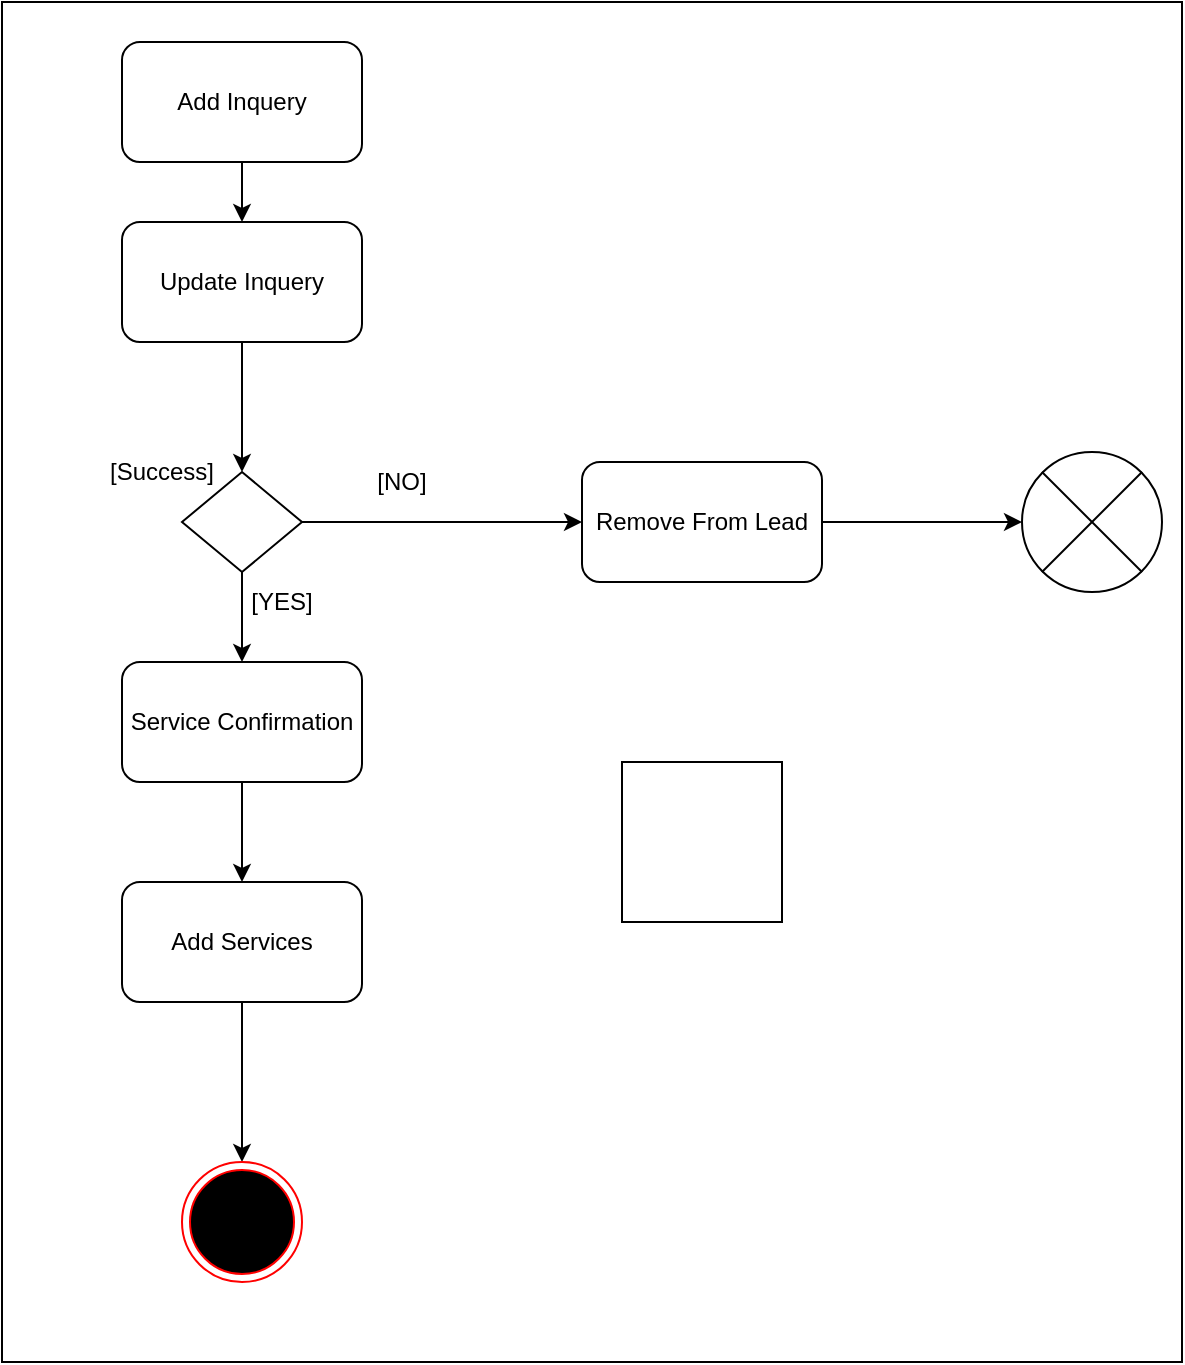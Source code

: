 <mxfile version="13.10.4" type="github" pages="3">
  <diagram id="M5IiM0TFyugZY1LBjts4" name="lead">
    <mxGraphModel dx="1736" dy="920" grid="1" gridSize="10" guides="1" tooltips="1" connect="1" arrows="1" fold="1" page="1" pageScale="1" pageWidth="850" pageHeight="1100" math="0" shadow="0">
      <root>
        <mxCell id="0" />
        <mxCell id="1" parent="0" />
        <mxCell id="abg9sjxfRLpBxqehRAzA-4" style="edgeStyle=orthogonalEdgeStyle;rounded=0;orthogonalLoop=1;jettySize=auto;html=1;exitX=0.5;exitY=1;exitDx=0;exitDy=0;entryX=0.5;entryY=0;entryDx=0;entryDy=0;" parent="1" source="abg9sjxfRLpBxqehRAzA-1" target="abg9sjxfRLpBxqehRAzA-2" edge="1">
          <mxGeometry relative="1" as="geometry" />
        </mxCell>
        <mxCell id="abg9sjxfRLpBxqehRAzA-1" value="Add Inquery" style="rounded=1;whiteSpace=wrap;html=1;" parent="1" vertex="1">
          <mxGeometry x="190" y="70" width="120" height="60" as="geometry" />
        </mxCell>
        <mxCell id="abg9sjxfRLpBxqehRAzA-6" style="edgeStyle=orthogonalEdgeStyle;rounded=0;orthogonalLoop=1;jettySize=auto;html=1;exitX=0.5;exitY=1;exitDx=0;exitDy=0;entryX=0.5;entryY=0;entryDx=0;entryDy=0;" parent="1" source="abg9sjxfRLpBxqehRAzA-2" target="abg9sjxfRLpBxqehRAzA-5" edge="1">
          <mxGeometry relative="1" as="geometry" />
        </mxCell>
        <mxCell id="abg9sjxfRLpBxqehRAzA-2" value="Update Inquery" style="rounded=1;whiteSpace=wrap;html=1;" parent="1" vertex="1">
          <mxGeometry x="190" y="160" width="120" height="60" as="geometry" />
        </mxCell>
        <mxCell id="abg9sjxfRLpBxqehRAzA-12" style="edgeStyle=orthogonalEdgeStyle;rounded=0;orthogonalLoop=1;jettySize=auto;html=1;exitX=1;exitY=0.5;exitDx=0;exitDy=0;" parent="1" source="abg9sjxfRLpBxqehRAzA-5" target="abg9sjxfRLpBxqehRAzA-11" edge="1">
          <mxGeometry relative="1" as="geometry" />
        </mxCell>
        <mxCell id="abg9sjxfRLpBxqehRAzA-16" style="edgeStyle=orthogonalEdgeStyle;rounded=0;orthogonalLoop=1;jettySize=auto;html=1;exitX=0.5;exitY=1;exitDx=0;exitDy=0;" parent="1" source="abg9sjxfRLpBxqehRAzA-5" target="abg9sjxfRLpBxqehRAzA-15" edge="1">
          <mxGeometry relative="1" as="geometry" />
        </mxCell>
        <mxCell id="abg9sjxfRLpBxqehRAzA-5" value="" style="rhombus;whiteSpace=wrap;html=1;" parent="1" vertex="1">
          <mxGeometry x="220" y="285" width="60" height="50" as="geometry" />
        </mxCell>
        <mxCell id="abg9sjxfRLpBxqehRAzA-7" value="[Success]" style="text;html=1;strokeColor=none;fillColor=none;align=center;verticalAlign=middle;whiteSpace=wrap;rounded=0;" parent="1" vertex="1">
          <mxGeometry x="190" y="275" width="40" height="20" as="geometry" />
        </mxCell>
        <mxCell id="abg9sjxfRLpBxqehRAzA-14" style="edgeStyle=orthogonalEdgeStyle;rounded=0;orthogonalLoop=1;jettySize=auto;html=1;" parent="1" source="abg9sjxfRLpBxqehRAzA-11" target="abg9sjxfRLpBxqehRAzA-13" edge="1">
          <mxGeometry relative="1" as="geometry" />
        </mxCell>
        <mxCell id="abg9sjxfRLpBxqehRAzA-11" value="Remove From Lead" style="rounded=1;whiteSpace=wrap;html=1;" parent="1" vertex="1">
          <mxGeometry x="420" y="280" width="120" height="60" as="geometry" />
        </mxCell>
        <mxCell id="abg9sjxfRLpBxqehRAzA-13" value="" style="verticalLabelPosition=bottom;verticalAlign=top;html=1;shape=mxgraph.flowchart.or;" parent="1" vertex="1">
          <mxGeometry x="640" y="275" width="70" height="70" as="geometry" />
        </mxCell>
        <mxCell id="abg9sjxfRLpBxqehRAzA-18" style="edgeStyle=orthogonalEdgeStyle;rounded=0;orthogonalLoop=1;jettySize=auto;html=1;exitX=0.5;exitY=1;exitDx=0;exitDy=0;entryX=0.5;entryY=0;entryDx=0;entryDy=0;" parent="1" source="abg9sjxfRLpBxqehRAzA-15" target="abg9sjxfRLpBxqehRAzA-17" edge="1">
          <mxGeometry relative="1" as="geometry" />
        </mxCell>
        <mxCell id="abg9sjxfRLpBxqehRAzA-15" value="Service Confirmation" style="rounded=1;whiteSpace=wrap;html=1;" parent="1" vertex="1">
          <mxGeometry x="190" y="380" width="120" height="60" as="geometry" />
        </mxCell>
        <mxCell id="abg9sjxfRLpBxqehRAzA-23" style="edgeStyle=orthogonalEdgeStyle;rounded=0;orthogonalLoop=1;jettySize=auto;html=1;exitX=0.5;exitY=1;exitDx=0;exitDy=0;entryX=0.5;entryY=0;entryDx=0;entryDy=0;" parent="1" source="abg9sjxfRLpBxqehRAzA-17" target="abg9sjxfRLpBxqehRAzA-22" edge="1">
          <mxGeometry relative="1" as="geometry" />
        </mxCell>
        <mxCell id="abg9sjxfRLpBxqehRAzA-17" value="Add Services" style="rounded=1;whiteSpace=wrap;html=1;" parent="1" vertex="1">
          <mxGeometry x="190" y="490" width="120" height="60" as="geometry" />
        </mxCell>
        <mxCell id="abg9sjxfRLpBxqehRAzA-19" value="[NO]" style="text;html=1;strokeColor=none;fillColor=none;align=center;verticalAlign=middle;whiteSpace=wrap;rounded=0;" parent="1" vertex="1">
          <mxGeometry x="310" y="280" width="40" height="20" as="geometry" />
        </mxCell>
        <mxCell id="abg9sjxfRLpBxqehRAzA-20" value="[YES]" style="text;html=1;strokeColor=none;fillColor=none;align=center;verticalAlign=middle;whiteSpace=wrap;rounded=0;" parent="1" vertex="1">
          <mxGeometry x="250" y="340" width="40" height="20" as="geometry" />
        </mxCell>
        <mxCell id="abg9sjxfRLpBxqehRAzA-22" value="" style="ellipse;html=1;shape=endState;fillColor=#000000;strokeColor=#ff0000;" parent="1" vertex="1">
          <mxGeometry x="220" y="630" width="60" height="60" as="geometry" />
        </mxCell>
        <mxCell id="c9VcKfuTwW-b5JZ9-j8U-1" value="" style="whiteSpace=wrap;html=1;aspect=fixed;" vertex="1" parent="1">
          <mxGeometry x="440" y="430" width="80" height="80" as="geometry" />
        </mxCell>
        <mxCell id="c9VcKfuTwW-b5JZ9-j8U-2" value="" style="whiteSpace=wrap;html=1;aspect=fixed;" vertex="1" parent="1">
          <mxGeometry x="440" y="430" width="80" height="80" as="geometry" />
        </mxCell>
        <mxCell id="c9VcKfuTwW-b5JZ9-j8U-3" value="" style="whiteSpace=wrap;html=1;aspect=fixed;" vertex="1" parent="1">
          <mxGeometry x="440" y="430" width="80" height="80" as="geometry" />
        </mxCell>
        <mxCell id="c9VcKfuTwW-b5JZ9-j8U-4" value="" style="whiteSpace=wrap;html=1;fillColor=none;" vertex="1" parent="1">
          <mxGeometry x="130" y="50" width="590" height="680" as="geometry" />
        </mxCell>
      </root>
    </mxGraphModel>
  </diagram>
  <diagram id="U2mFLrZIGbtnBsrsHWaW" name="task">
    <mxGraphModel dx="2170" dy="1150" grid="1" gridSize="10" guides="1" tooltips="1" connect="1" arrows="1" fold="1" page="1" pageScale="1" pageWidth="850" pageHeight="1100" math="0" shadow="0">
      <root>
        <mxCell id="WCFBGh3r0Rav0SGU7Tf8-0" />
        <mxCell id="WCFBGh3r0Rav0SGU7Tf8-1" parent="WCFBGh3r0Rav0SGU7Tf8-0" />
        <mxCell id="WCFBGh3r0Rav0SGU7Tf8-2" value="SuperAdmin/Admin" style="swimlane;" parent="WCFBGh3r0Rav0SGU7Tf8-1" vertex="1">
          <mxGeometry x="110" y="120" width="330" height="420" as="geometry" />
        </mxCell>
        <mxCell id="WCFBGh3r0Rav0SGU7Tf8-3" value="Unassign Task" style="rounded=1;whiteSpace=wrap;html=1;" parent="WCFBGh3r0Rav0SGU7Tf8-2" vertex="1">
          <mxGeometry x="80" y="120" width="120" height="60" as="geometry" />
        </mxCell>
        <mxCell id="WCFBGh3r0Rav0SGU7Tf8-14" style="edgeStyle=orthogonalEdgeStyle;rounded=0;orthogonalLoop=1;jettySize=auto;html=1;exitX=0.5;exitY=1;exitDx=0;exitDy=0;entryX=0.5;entryY=0;entryDx=0;entryDy=0;" parent="WCFBGh3r0Rav0SGU7Tf8-2" source="WCFBGh3r0Rav0SGU7Tf8-13" target="WCFBGh3r0Rav0SGU7Tf8-3" edge="1">
          <mxGeometry relative="1" as="geometry" />
        </mxCell>
        <mxCell id="WCFBGh3r0Rav0SGU7Tf8-13" value="" style="shape=mxgraph.bpmn.shape;html=1;verticalLabelPosition=bottom;labelBackgroundColor=#ffffff;verticalAlign=top;align=center;perimeter=ellipsePerimeter;outlineConnect=0;outline=standard;symbol=general;" parent="WCFBGh3r0Rav0SGU7Tf8-2" vertex="1">
          <mxGeometry x="122.5" y="40" width="35" height="30" as="geometry" />
        </mxCell>
        <mxCell id="WCFBGh3r0Rav0SGU7Tf8-4" value="Employee" style="swimlane;" parent="WCFBGh3r0Rav0SGU7Tf8-1" vertex="1">
          <mxGeometry x="760" y="120" width="320" height="420" as="geometry" />
        </mxCell>
        <mxCell id="WCFBGh3r0Rav0SGU7Tf8-16" style="edgeStyle=orthogonalEdgeStyle;rounded=0;orthogonalLoop=1;jettySize=auto;html=1;exitX=0.5;exitY=1;exitDx=0;exitDy=0;" parent="WCFBGh3r0Rav0SGU7Tf8-4" source="WCFBGh3r0Rav0SGU7Tf8-5" target="WCFBGh3r0Rav0SGU7Tf8-15" edge="1">
          <mxGeometry relative="1" as="geometry" />
        </mxCell>
        <mxCell id="WCFBGh3r0Rav0SGU7Tf8-5" value="Accept" style="rounded=1;whiteSpace=wrap;html=1;" parent="WCFBGh3r0Rav0SGU7Tf8-4" vertex="1">
          <mxGeometry x="110" y="120" width="120" height="60" as="geometry" />
        </mxCell>
        <mxCell id="WCFBGh3r0Rav0SGU7Tf8-15" value="Running" style="rounded=1;whiteSpace=wrap;html=1;" parent="WCFBGh3r0Rav0SGU7Tf8-4" vertex="1">
          <mxGeometry x="110" y="260" width="120" height="60" as="geometry" />
        </mxCell>
        <mxCell id="WCFBGh3r0Rav0SGU7Tf8-7" value="System" style="swimlane;" parent="WCFBGh3r0Rav0SGU7Tf8-1" vertex="1">
          <mxGeometry x="440" y="120" width="320" height="420" as="geometry" />
        </mxCell>
        <mxCell id="WCFBGh3r0Rav0SGU7Tf8-8" value="Assign" style="rounded=1;whiteSpace=wrap;html=1;" parent="WCFBGh3r0Rav0SGU7Tf8-7" vertex="1">
          <mxGeometry x="110" y="120" width="120" height="60" as="geometry" />
        </mxCell>
        <mxCell id="WCFBGh3r0Rav0SGU7Tf8-17" value="Complete" style="rounded=1;whiteSpace=wrap;html=1;" parent="WCFBGh3r0Rav0SGU7Tf8-7" vertex="1">
          <mxGeometry x="110" y="260" width="120" height="60" as="geometry" />
        </mxCell>
        <mxCell id="WCFBGh3r0Rav0SGU7Tf8-10" style="edgeStyle=orthogonalEdgeStyle;rounded=0;orthogonalLoop=1;jettySize=auto;html=1;exitX=1;exitY=0.5;exitDx=0;exitDy=0;" parent="WCFBGh3r0Rav0SGU7Tf8-1" source="WCFBGh3r0Rav0SGU7Tf8-3" target="WCFBGh3r0Rav0SGU7Tf8-8" edge="1">
          <mxGeometry relative="1" as="geometry" />
        </mxCell>
        <mxCell id="WCFBGh3r0Rav0SGU7Tf8-11" style="edgeStyle=orthogonalEdgeStyle;rounded=0;orthogonalLoop=1;jettySize=auto;html=1;exitX=1;exitY=0.5;exitDx=0;exitDy=0;entryX=0;entryY=0.5;entryDx=0;entryDy=0;" parent="WCFBGh3r0Rav0SGU7Tf8-1" source="WCFBGh3r0Rav0SGU7Tf8-8" target="WCFBGh3r0Rav0SGU7Tf8-5" edge="1">
          <mxGeometry relative="1" as="geometry" />
        </mxCell>
        <mxCell id="WCFBGh3r0Rav0SGU7Tf8-18" style="edgeStyle=orthogonalEdgeStyle;rounded=0;orthogonalLoop=1;jettySize=auto;html=1;exitX=0;exitY=0.5;exitDx=0;exitDy=0;" parent="WCFBGh3r0Rav0SGU7Tf8-1" source="WCFBGh3r0Rav0SGU7Tf8-15" target="WCFBGh3r0Rav0SGU7Tf8-17" edge="1">
          <mxGeometry relative="1" as="geometry" />
        </mxCell>
      </root>
    </mxGraphModel>
  </diagram>
  <diagram id="1RpPCjFbTNGL3W-VKnu3" name="Page-3">
    <mxGraphModel dx="868" dy="460" grid="1" gridSize="10" guides="1" tooltips="1" connect="1" arrows="1" fold="1" page="1" pageScale="1" pageWidth="850" pageHeight="1100" math="0" shadow="0">
      <root>
        <mxCell id="C4_VR02378oqPTCXpscX-0" />
        <mxCell id="C4_VR02378oqPTCXpscX-1" parent="C4_VR02378oqPTCXpscX-0" />
      </root>
    </mxGraphModel>
  </diagram>
</mxfile>
